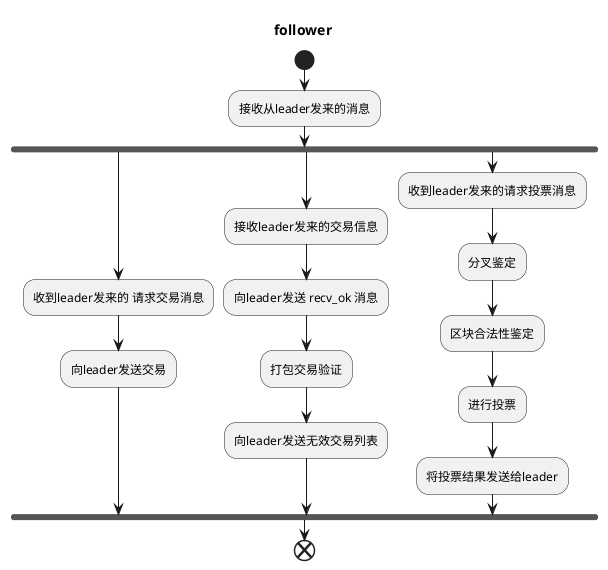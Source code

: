 @startuml
title follower

start
:接收从leader发来的消息;
fork
    :收到leader发来的 请求交易消息;
    :向leader发送交易;
fork again
    :接收leader发来的交易信息;
    :向leader发送 recv_ok 消息;
    :打包交易验证;
    :向leader发送无效交易列表;

fork again
    :收到leader发来的请求投票消息;
    :分叉鉴定;
    :区块合法性鉴定;
    :进行投票;
    :将投票结果发送给leader;
end fork
end
@enduml